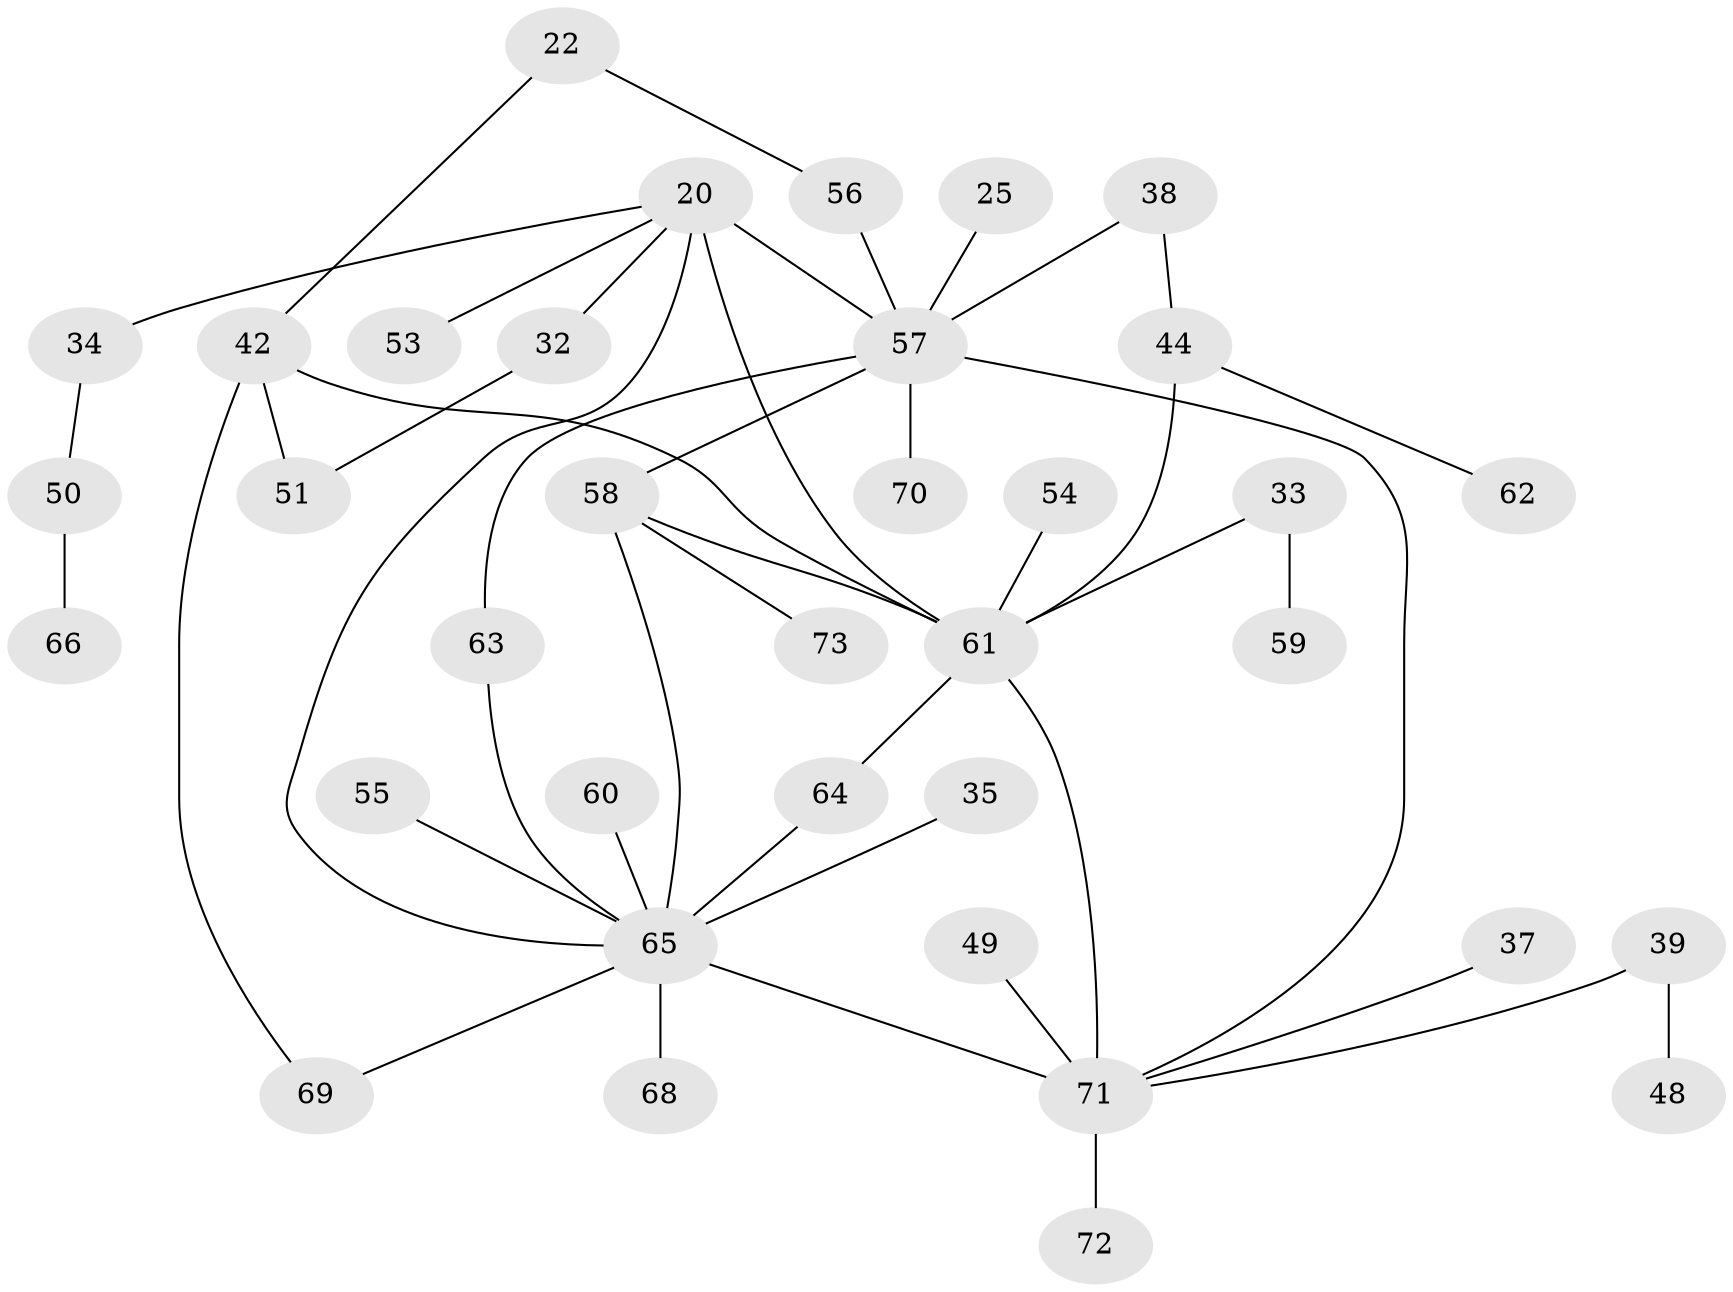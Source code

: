// original degree distribution, {3: 0.1780821917808219, 7: 0.0136986301369863, 4: 0.1232876712328767, 6: 0.0136986301369863, 5: 0.0684931506849315, 2: 0.3698630136986301, 1: 0.2328767123287671}
// Generated by graph-tools (version 1.1) at 2025/45/03/04/25 21:45:18]
// undirected, 36 vertices, 45 edges
graph export_dot {
graph [start="1"]
  node [color=gray90,style=filled];
  20 [super="+2"];
  22;
  25;
  32;
  33;
  34;
  35;
  37;
  38 [super="+29"];
  39;
  42 [super="+14"];
  44;
  48;
  49;
  50;
  51;
  53;
  54;
  55;
  56;
  57 [super="+21+43"];
  58 [super="+45+40"];
  59;
  60 [super="+52"];
  61 [super="+6+7+10"];
  62;
  63;
  64 [super="+28"];
  65 [super="+41+30"];
  66;
  68;
  69;
  70;
  71 [super="+47+27+67"];
  72;
  73;
  20 -- 34;
  20 -- 32;
  20 -- 53;
  20 -- 57 [weight=2];
  20 -- 65;
  20 -- 61 [weight=3];
  22 -- 56;
  22 -- 42;
  25 -- 57;
  32 -- 51;
  33 -- 59;
  33 -- 61;
  34 -- 50;
  35 -- 65;
  37 -- 71;
  38 -- 57;
  38 -- 44;
  39 -- 48;
  39 -- 71;
  42 -- 69;
  42 -- 51;
  42 -- 61;
  44 -- 62;
  44 -- 61;
  49 -- 71;
  50 -- 66;
  54 -- 61;
  55 -- 65;
  56 -- 57;
  57 -- 70;
  57 -- 63;
  57 -- 58 [weight=2];
  57 -- 71;
  58 -- 65 [weight=2];
  58 -- 61 [weight=2];
  58 -- 73;
  60 -- 65 [weight=2];
  61 -- 71 [weight=2];
  61 -- 64 [weight=2];
  63 -- 65;
  64 -- 65;
  65 -- 69;
  65 -- 68;
  65 -- 71 [weight=2];
  71 -- 72;
}
